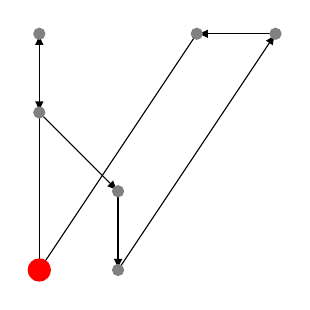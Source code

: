\draw [black, -latex] (0, 0) -- (0, 3);
\filldraw [gray] (0, 0) circle (2pt);
\draw [black, -latex] (0, 3) --(0, 2);
\filldraw [gray] (0, 3) circle (2pt);
\draw [black, -latex] (0, 2) --(1, 1);
\filldraw [gray] (0, 2) circle (2pt);
\draw [black, -latex] (1, 1) --(1, 0);
\filldraw [gray] (1, 1) circle (2pt);
\draw [black, -latex] (1, 0) --(3, 3);
\filldraw [gray] (1, 0) circle (2pt);
\draw [black, -latex] (3, 3) --(2, 3);
\filldraw [gray] (3, 3) circle (2pt);
\draw [black, -latex] (2, 3) --(0, 0);
\filldraw (2, 3) [gray] circle (2pt);
\filldraw [red] (0, 0) circle (4pt);